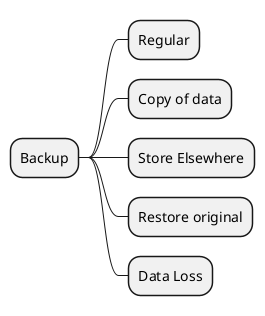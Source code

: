 @startmindmap
+ Backup
++ Regular
++ Copy of data
++ Store Elsewhere
++ Restore original
++ Data Loss
@endmindmap
